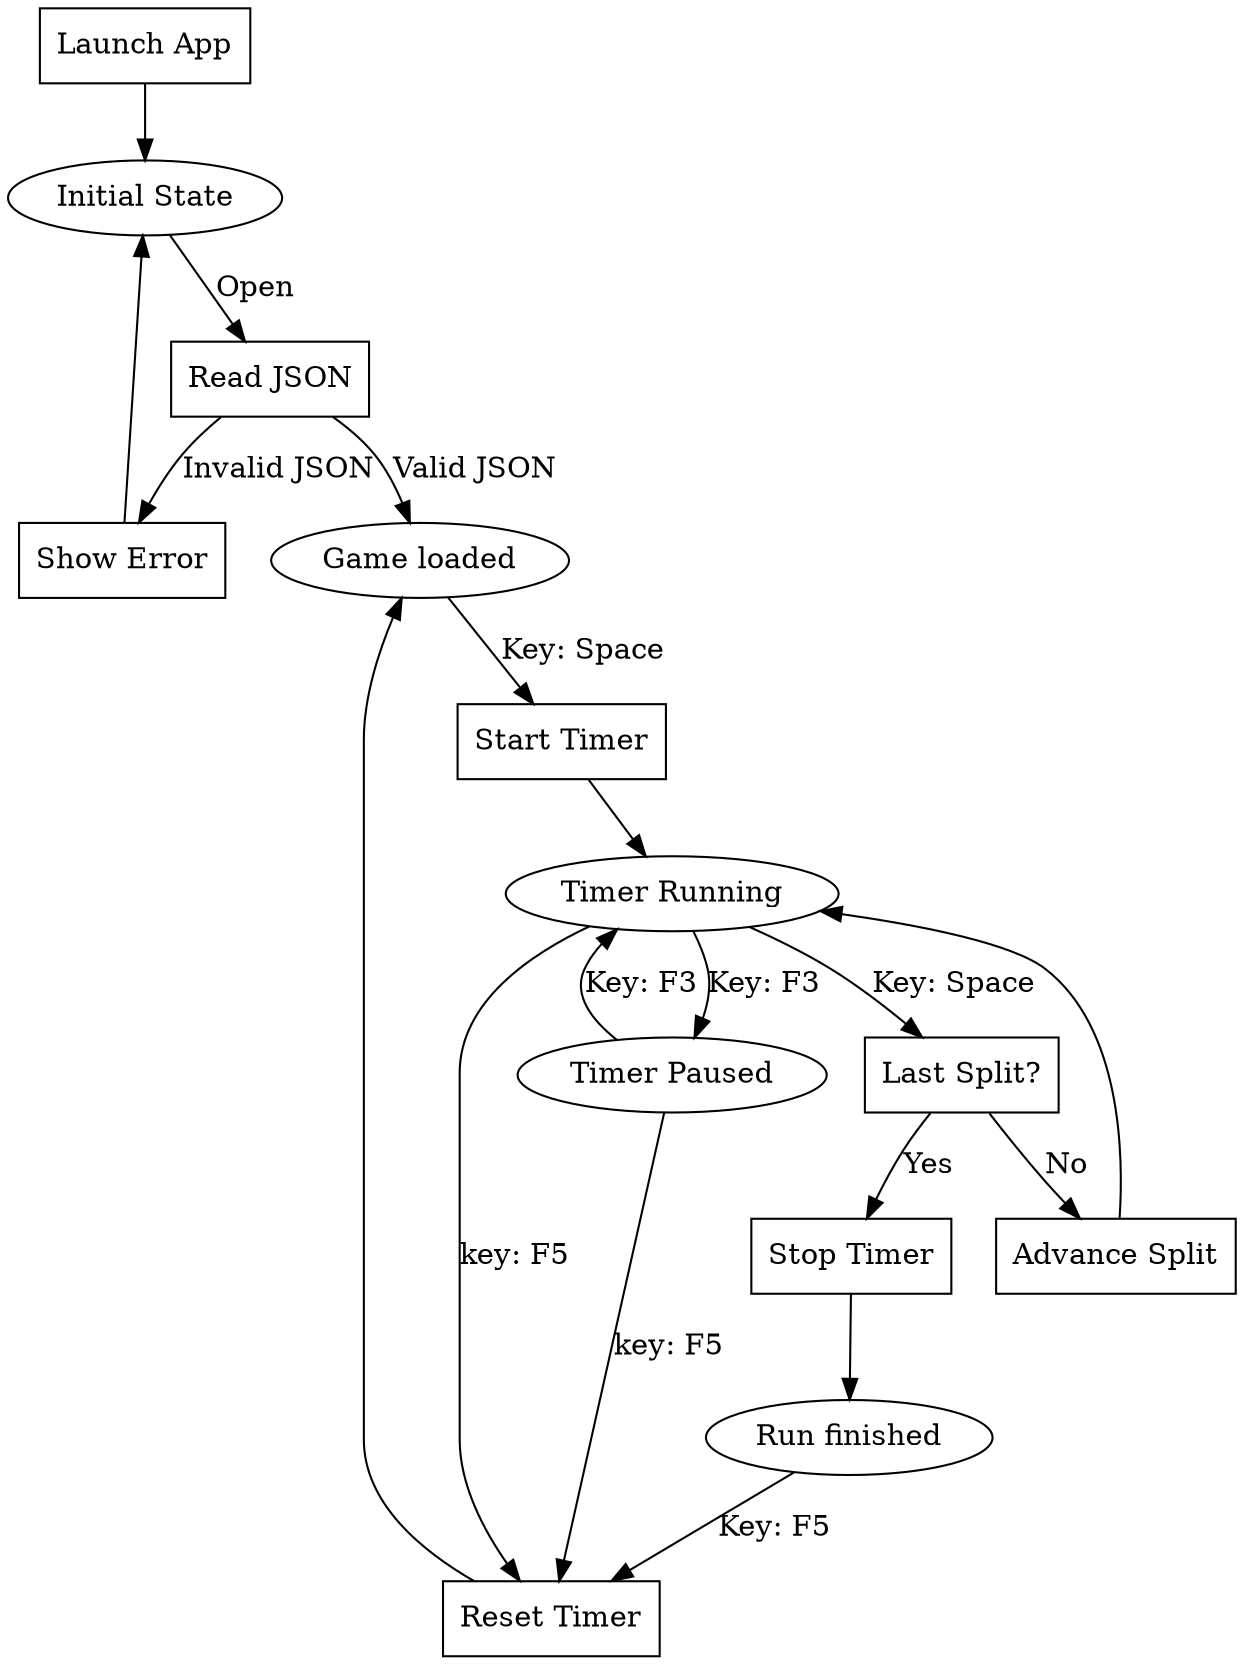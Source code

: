 digraph Y {
  "Launch App"    [ shape = box ];
  "Read JSON"     [ shape = box ];
  "Start Timer"   [ shape = box ];
  "Show Error"    [ shape = box ];
  "Reset Timer"   [ shape = box ];
  "Last Split?"   [ shape = box ];
  "Stop Timer"    [ shape = box ];
  "Advance Split" [ shape = box ];
  "Launch App"      -> "Initial State"
  "Initial State"   -> "Read JSON"            [ label = "Open" ]
  "Read JSON"       -> "Game loaded"          [ label = "Valid JSON" ]
  "Read JSON"       -> "Show Error"           [ label = "Invalid JSON" ]
  "Show Error"      -> "Initial State"
  "Game loaded"     -> "Start Timer"          [ label = "Key: Space" ]
  "Start Timer"     -> "Timer Running"
  "Timer Running"   -> "Timer Paused"         [ label = "Key: F3" ]
  "Timer Paused"    -> "Timer Running"        [ label = "Key: F3" ]
  "Timer Running"   -> "Reset Timer"          [ label = "key: F5" ]
  "Timer Paused"    -> "Reset Timer"          [ label = "key: F5" ]
  "Reset Timer"     -> "Game loaded"
  "Timer Running"   -> "Last Split?"          [ label = "Key: Space" ]
  "Last Split?"     -> "Advance Split"        [ label = "No" ]
  "Last Split?"     -> "Stop Timer"           [ label = "Yes" ]
  "Advance Split"   -> "Timer Running"
  "Stop Timer"      -> "Run finished"
  "Run finished"    -> "Reset Timer"          [ label = "Key: F5" ]
}
